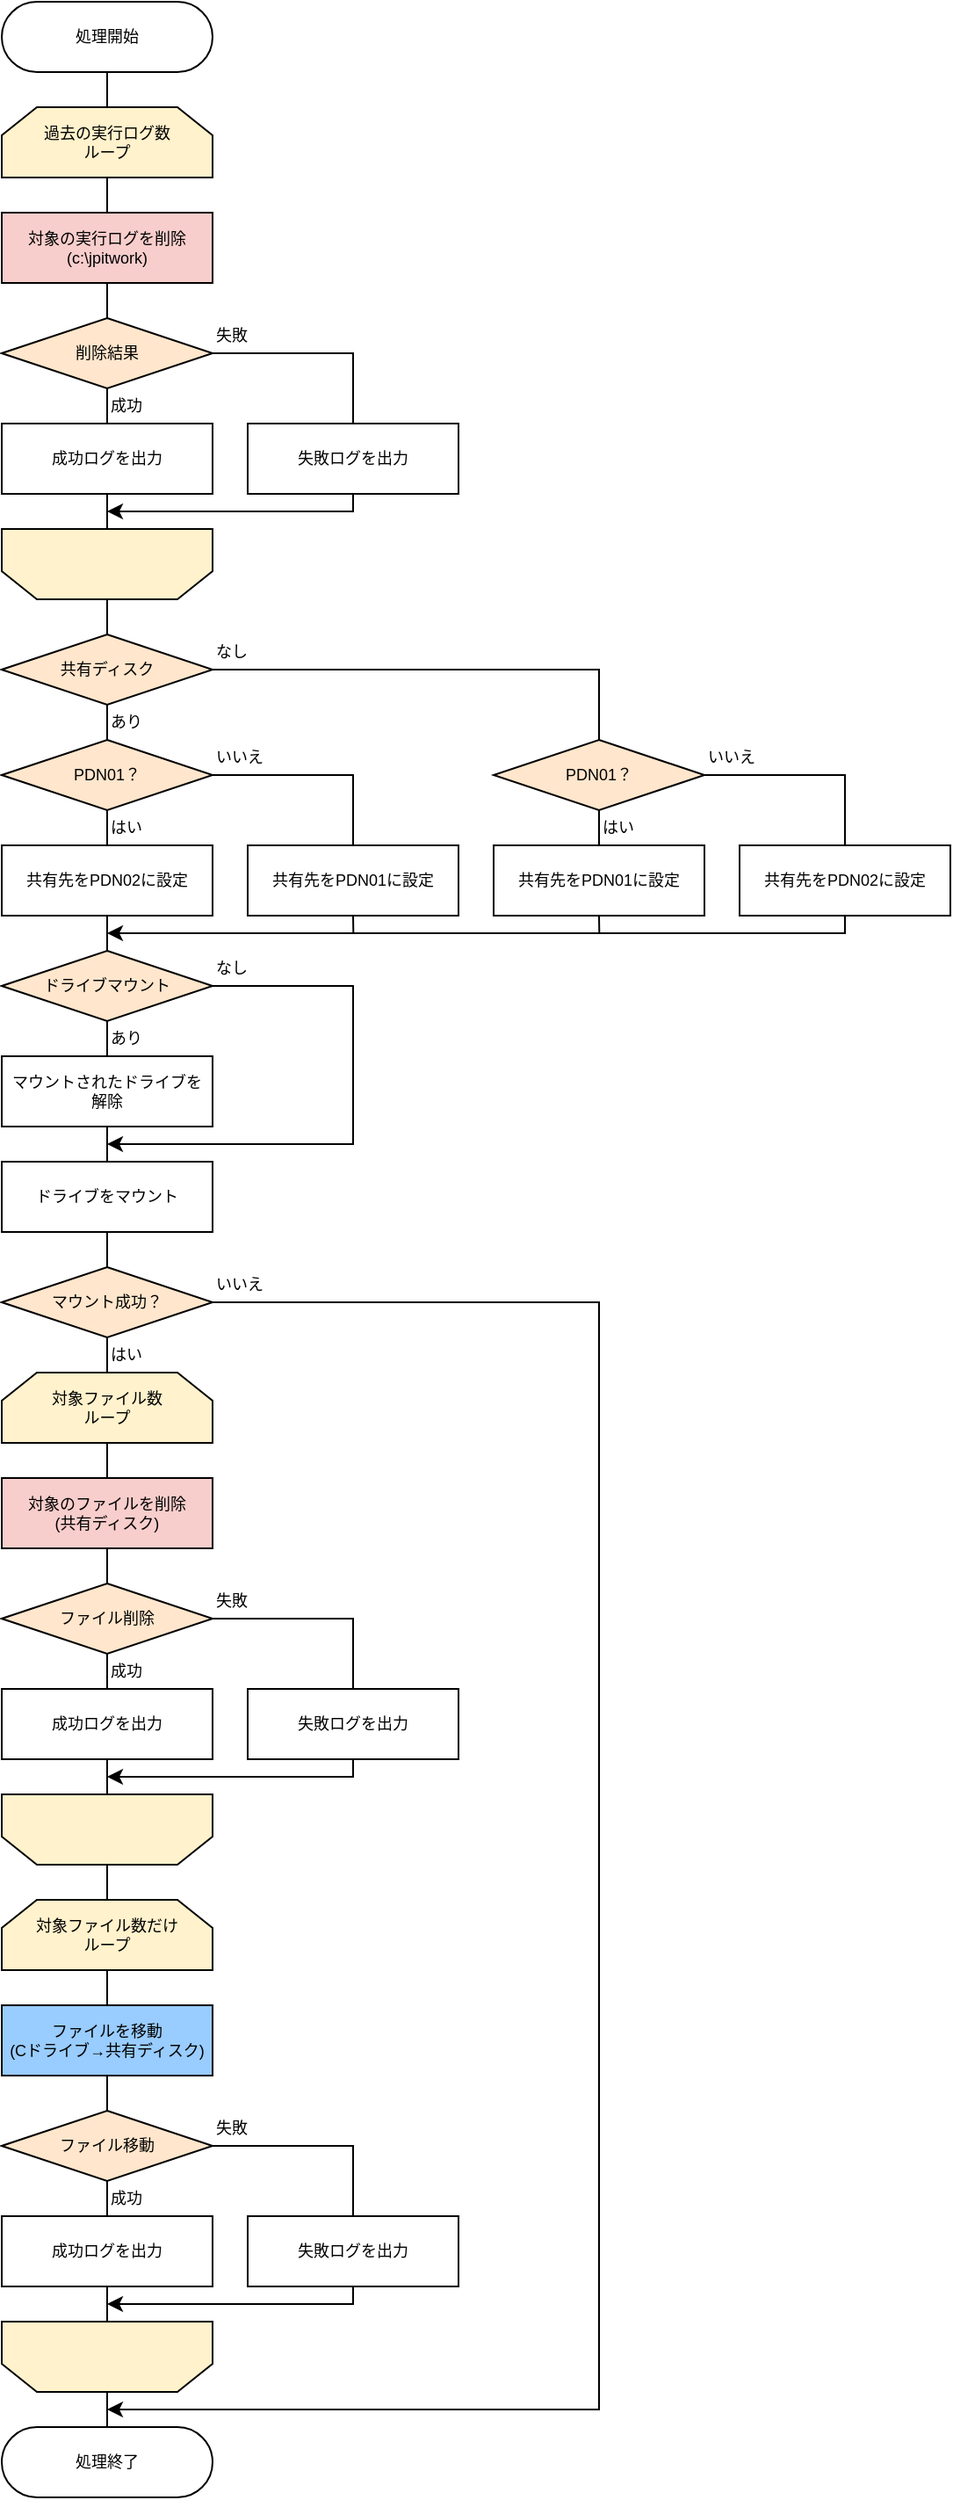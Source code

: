 <mxfile version="23.1.3" type="github">
  <diagram name="ページ1" id="Sno0RHyQ97pvPIhAmtWO">
    <mxGraphModel dx="562" dy="1483" grid="1" gridSize="10" guides="1" tooltips="1" connect="1" arrows="1" fold="1" page="1" pageScale="1" pageWidth="827" pageHeight="1169" background="#ffffff" math="0" shadow="0">
      <root>
        <mxCell id="0" />
        <mxCell id="1" parent="0" />
        <mxCell id="P1kFlnm7NQrcfKAeQpRK-1" value="処理開始" style="rounded=1;whiteSpace=wrap;html=1;arcSize=50;fontSize=9;" parent="1" vertex="1">
          <mxGeometry x="40" y="-260" width="120" height="40" as="geometry" />
        </mxCell>
        <mxCell id="P1kFlnm7NQrcfKAeQpRK-6" style="edgeStyle=orthogonalEdgeStyle;rounded=0;orthogonalLoop=1;jettySize=auto;html=1;exitX=0.5;exitY=1;exitDx=0;exitDy=0;entryX=0.5;entryY=0;entryDx=0;entryDy=0;endArrow=none;endFill=0;" parent="1" source="P1kFlnm7NQrcfKAeQpRK-4" target="P1kFlnm7NQrcfKAeQpRK-5" edge="1">
          <mxGeometry relative="1" as="geometry" />
        </mxCell>
        <mxCell id="P1kFlnm7NQrcfKAeQpRK-4" value="ファイルを移動&lt;br&gt;(Cドライブ→共有ディスク)" style="rounded=0;whiteSpace=wrap;html=1;fontSize=9;fillColor=#99CCFF;" parent="1" vertex="1">
          <mxGeometry x="40" y="880" width="120" height="40" as="geometry" />
        </mxCell>
        <mxCell id="P1kFlnm7NQrcfKAeQpRK-11" style="edgeStyle=orthogonalEdgeStyle;rounded=0;orthogonalLoop=1;jettySize=auto;html=1;exitX=0.5;exitY=1;exitDx=0;exitDy=0;entryX=0.5;entryY=0;entryDx=0;entryDy=0;endArrow=none;endFill=0;" parent="1" source="P1kFlnm7NQrcfKAeQpRK-5" target="P1kFlnm7NQrcfKAeQpRK-9" edge="1">
          <mxGeometry relative="1" as="geometry" />
        </mxCell>
        <mxCell id="P1kFlnm7NQrcfKAeQpRK-12" style="edgeStyle=orthogonalEdgeStyle;rounded=0;orthogonalLoop=1;jettySize=auto;html=1;exitX=1;exitY=0.5;exitDx=0;exitDy=0;entryX=0.5;entryY=0;entryDx=0;entryDy=0;endArrow=none;endFill=0;" parent="1" source="P1kFlnm7NQrcfKAeQpRK-5" target="P1kFlnm7NQrcfKAeQpRK-10" edge="1">
          <mxGeometry relative="1" as="geometry" />
        </mxCell>
        <mxCell id="P1kFlnm7NQrcfKAeQpRK-5" value="ファイル移動" style="rhombus;whiteSpace=wrap;html=1;fontSize=9;fillColor=#ffe6cc;strokeColor=#000000;" parent="1" vertex="1">
          <mxGeometry x="40" y="940" width="120" height="40" as="geometry" />
        </mxCell>
        <mxCell id="P1kFlnm7NQrcfKAeQpRK-17" style="edgeStyle=orthogonalEdgeStyle;rounded=0;orthogonalLoop=1;jettySize=auto;html=1;exitX=0.5;exitY=1;exitDx=0;exitDy=0;entryX=0.5;entryY=1;entryDx=0;entryDy=0;endArrow=none;endFill=0;" parent="1" source="P1kFlnm7NQrcfKAeQpRK-9" target="P1kFlnm7NQrcfKAeQpRK-23" edge="1">
          <mxGeometry relative="1" as="geometry">
            <mxPoint x="100" y="1080" as="targetPoint" />
          </mxGeometry>
        </mxCell>
        <mxCell id="P1kFlnm7NQrcfKAeQpRK-9" value="成功ログを出力" style="rounded=0;whiteSpace=wrap;html=1;fontSize=9;" parent="1" vertex="1">
          <mxGeometry x="40" y="1000" width="120" height="40" as="geometry" />
        </mxCell>
        <mxCell id="P1kFlnm7NQrcfKAeQpRK-20" style="edgeStyle=orthogonalEdgeStyle;rounded=0;orthogonalLoop=1;jettySize=auto;html=1;exitX=0.5;exitY=1;exitDx=0;exitDy=0;endArrow=classic;endFill=1;" parent="1" source="P1kFlnm7NQrcfKAeQpRK-10" edge="1">
          <mxGeometry relative="1" as="geometry">
            <mxPoint x="100" y="1050" as="targetPoint" />
            <Array as="points">
              <mxPoint x="240" y="1050" />
              <mxPoint x="100" y="1050" />
            </Array>
          </mxGeometry>
        </mxCell>
        <mxCell id="P1kFlnm7NQrcfKAeQpRK-10" value="失敗ログを出力" style="rounded=0;whiteSpace=wrap;html=1;fontSize=9;" parent="1" vertex="1">
          <mxGeometry x="180" y="1000" width="120" height="40" as="geometry" />
        </mxCell>
        <mxCell id="P1kFlnm7NQrcfKAeQpRK-14" value="成功" style="text;html=1;strokeColor=none;fillColor=none;align=left;verticalAlign=middle;whiteSpace=wrap;rounded=0;fontSize=9;" parent="1" vertex="1">
          <mxGeometry x="100" y="980" width="50" height="20" as="geometry" />
        </mxCell>
        <mxCell id="P1kFlnm7NQrcfKAeQpRK-15" value="失敗" style="text;html=1;strokeColor=none;fillColor=none;align=left;verticalAlign=middle;whiteSpace=wrap;rounded=0;fontSize=9;" parent="1" vertex="1">
          <mxGeometry x="160" y="940" width="50" height="20" as="geometry" />
        </mxCell>
        <mxCell id="P1kFlnm7NQrcfKAeQpRK-25" style="edgeStyle=orthogonalEdgeStyle;shape=connector;rounded=0;orthogonalLoop=1;jettySize=auto;html=1;exitX=0.5;exitY=1;exitDx=0;exitDy=0;entryX=0.5;entryY=0;entryDx=0;entryDy=0;labelBackgroundColor=default;strokeColor=default;align=center;verticalAlign=middle;fontFamily=Helvetica;fontSize=11;fontColor=default;endArrow=none;endFill=0;" parent="1" source="P1kFlnm7NQrcfKAeQpRK-22" target="P1kFlnm7NQrcfKAeQpRK-4" edge="1">
          <mxGeometry relative="1" as="geometry" />
        </mxCell>
        <mxCell id="P1kFlnm7NQrcfKAeQpRK-22" value="対象ファイル数だけ&lt;br style=&quot;font-size: 9px;&quot;&gt;ループ" style="shape=loopLimit;whiteSpace=wrap;html=1;fontFamily=Helvetica;fontSize=9;fillColor=#fff2cc;strokeColor=#000000;" parent="1" vertex="1">
          <mxGeometry x="40" y="820" width="120" height="40" as="geometry" />
        </mxCell>
        <mxCell id="b4JHVFvh4AoB1611Vh3n-45" style="edgeStyle=orthogonalEdgeStyle;rounded=0;orthogonalLoop=1;jettySize=auto;html=1;exitX=0.5;exitY=0;exitDx=0;exitDy=0;entryX=0.5;entryY=0;entryDx=0;entryDy=0;strokeColor=default;align=center;verticalAlign=middle;fontFamily=Helvetica;fontSize=11;fontColor=default;labelBackgroundColor=default;endArrow=none;endFill=0;" edge="1" parent="1" source="P1kFlnm7NQrcfKAeQpRK-23" target="P1kFlnm7NQrcfKAeQpRK-36">
          <mxGeometry relative="1" as="geometry" />
        </mxCell>
        <mxCell id="P1kFlnm7NQrcfKAeQpRK-23" value="" style="shape=loopLimit;whiteSpace=wrap;html=1;fontFamily=Helvetica;fontSize=9;rotation=-180;fillColor=#fff2cc;strokeColor=#000000;" parent="1" vertex="1">
          <mxGeometry x="40" y="1060" width="120" height="40" as="geometry" />
        </mxCell>
        <mxCell id="P1kFlnm7NQrcfKAeQpRK-34" style="edgeStyle=orthogonalEdgeStyle;shape=connector;rounded=0;orthogonalLoop=1;jettySize=auto;html=1;exitX=0.5;exitY=1;exitDx=0;exitDy=0;entryX=0.5;entryY=0;entryDx=0;entryDy=0;labelBackgroundColor=default;strokeColor=default;align=center;verticalAlign=middle;fontFamily=Helvetica;fontSize=11;fontColor=default;endArrow=none;endFill=0;" parent="1" source="P1kFlnm7NQrcfKAeQpRK-28" target="P1kFlnm7NQrcfKAeQpRK-33" edge="1">
          <mxGeometry relative="1" as="geometry" />
        </mxCell>
        <mxCell id="P1kFlnm7NQrcfKAeQpRK-28" value="対象ファイル数&lt;br style=&quot;font-size: 9px;&quot;&gt;ループ" style="shape=loopLimit;whiteSpace=wrap;html=1;fontFamily=Helvetica;fontSize=9;fillColor=#fff2cc;strokeColor=#000000;" parent="1" vertex="1">
          <mxGeometry x="40" y="520" width="120" height="40" as="geometry" />
        </mxCell>
        <mxCell id="b4JHVFvh4AoB1611Vh3n-44" style="edgeStyle=orthogonalEdgeStyle;rounded=0;orthogonalLoop=1;jettySize=auto;html=1;exitX=0.5;exitY=0;exitDx=0;exitDy=0;entryX=0.5;entryY=0;entryDx=0;entryDy=0;strokeColor=default;align=center;verticalAlign=middle;fontFamily=Helvetica;fontSize=11;fontColor=default;labelBackgroundColor=default;endArrow=none;endFill=0;" edge="1" parent="1" source="P1kFlnm7NQrcfKAeQpRK-30" target="P1kFlnm7NQrcfKAeQpRK-22">
          <mxGeometry relative="1" as="geometry" />
        </mxCell>
        <mxCell id="P1kFlnm7NQrcfKAeQpRK-30" value="" style="shape=loopLimit;whiteSpace=wrap;html=1;fontFamily=Helvetica;fontSize=9;rotation=-180;fillColor=#fff2cc;strokeColor=#000000;" parent="1" vertex="1">
          <mxGeometry x="40" y="760" width="120" height="40" as="geometry" />
        </mxCell>
        <mxCell id="P1kFlnm7NQrcfKAeQpRK-41" style="edgeStyle=orthogonalEdgeStyle;shape=connector;rounded=0;orthogonalLoop=1;jettySize=auto;html=1;exitX=0.5;exitY=1;exitDx=0;exitDy=0;labelBackgroundColor=default;strokeColor=default;align=center;verticalAlign=middle;fontFamily=Helvetica;fontSize=11;fontColor=default;endArrow=none;endFill=0;entryX=0.5;entryY=0;entryDx=0;entryDy=0;" parent="1" source="P1kFlnm7NQrcfKAeQpRK-33" target="b4JHVFvh4AoB1611Vh3n-48" edge="1">
          <mxGeometry relative="1" as="geometry">
            <mxPoint x="100" y="690" as="targetPoint" />
          </mxGeometry>
        </mxCell>
        <mxCell id="P1kFlnm7NQrcfKAeQpRK-33" value="対象のファイルを削除&lt;br&gt;(共有ディスク)" style="rounded=0;whiteSpace=wrap;html=1;fontSize=9;fillColor=#f8cecc;strokeColor=#000000;" parent="1" vertex="1">
          <mxGeometry x="40" y="580" width="120" height="40" as="geometry" />
        </mxCell>
        <mxCell id="P1kFlnm7NQrcfKAeQpRK-36" value="処理終了" style="rounded=1;whiteSpace=wrap;html=1;arcSize=50;fontSize=9;" parent="1" vertex="1">
          <mxGeometry x="40" y="1120" width="120" height="40" as="geometry" />
        </mxCell>
        <mxCell id="P1kFlnm7NQrcfKAeQpRK-47" style="edgeStyle=orthogonalEdgeStyle;shape=connector;rounded=0;orthogonalLoop=1;jettySize=auto;html=1;exitX=0.5;exitY=1;exitDx=0;exitDy=0;labelBackgroundColor=default;strokeColor=default;align=center;verticalAlign=middle;fontFamily=Helvetica;fontSize=11;fontColor=default;endArrow=none;endFill=0;" parent="1" source="Qkshi-I4SKc8RLtoQYyM-2" edge="1">
          <mxGeometry relative="1" as="geometry">
            <mxPoint x="100" y="140" as="sourcePoint" />
            <mxPoint x="100" y="280" as="targetPoint" />
          </mxGeometry>
        </mxCell>
        <mxCell id="Qkshi-I4SKc8RLtoQYyM-2" value="共有先をPDN02に設定" style="rounded=0;whiteSpace=wrap;html=1;fontSize=9;" parent="1" vertex="1">
          <mxGeometry x="40" y="220" width="120" height="40" as="geometry" />
        </mxCell>
        <mxCell id="b4JHVFvh4AoB1611Vh3n-8" style="edgeStyle=orthogonalEdgeStyle;rounded=0;orthogonalLoop=1;jettySize=auto;html=1;exitX=0.5;exitY=1;exitDx=0;exitDy=0;entryX=0.5;entryY=0;entryDx=0;entryDy=0;endArrow=none;endFill=0;" edge="1" parent="1" source="Qkshi-I4SKc8RLtoQYyM-8" target="Qkshi-I4SKc8RLtoQYyM-13">
          <mxGeometry relative="1" as="geometry" />
        </mxCell>
        <mxCell id="b4JHVFvh4AoB1611Vh3n-12" style="edgeStyle=orthogonalEdgeStyle;rounded=0;orthogonalLoop=1;jettySize=auto;html=1;exitX=1;exitY=0.5;exitDx=0;exitDy=0;entryX=0.5;entryY=0;entryDx=0;entryDy=0;strokeColor=default;align=center;verticalAlign=middle;fontFamily=Helvetica;fontSize=11;fontColor=default;labelBackgroundColor=default;endArrow=none;endFill=0;" edge="1" parent="1" source="Qkshi-I4SKc8RLtoQYyM-8" target="b4JHVFvh4AoB1611Vh3n-1">
          <mxGeometry relative="1" as="geometry" />
        </mxCell>
        <mxCell id="Qkshi-I4SKc8RLtoQYyM-8" value="共有ディスク" style="rhombus;whiteSpace=wrap;html=1;fontSize=9;fillColor=#ffe6cc;strokeColor=#000000;" parent="1" vertex="1">
          <mxGeometry x="40" y="100" width="120" height="40" as="geometry" />
        </mxCell>
        <mxCell id="Qkshi-I4SKc8RLtoQYyM-9" value="あり" style="text;html=1;strokeColor=none;fillColor=none;align=left;verticalAlign=middle;whiteSpace=wrap;rounded=0;fontSize=9;" parent="1" vertex="1">
          <mxGeometry x="100" y="140" width="50" height="20" as="geometry" />
        </mxCell>
        <mxCell id="Qkshi-I4SKc8RLtoQYyM-10" value="なし" style="text;html=1;strokeColor=none;fillColor=none;align=left;verticalAlign=middle;whiteSpace=wrap;rounded=0;fontSize=9;" parent="1" vertex="1">
          <mxGeometry x="160" y="100" width="50" height="20" as="geometry" />
        </mxCell>
        <mxCell id="b4JHVFvh4AoB1611Vh3n-10" style="edgeStyle=orthogonalEdgeStyle;rounded=0;orthogonalLoop=1;jettySize=auto;html=1;exitX=0.5;exitY=1;exitDx=0;exitDy=0;entryX=0.5;entryY=0;entryDx=0;entryDy=0;strokeColor=default;align=center;verticalAlign=middle;fontFamily=Helvetica;fontSize=11;fontColor=default;labelBackgroundColor=default;endArrow=none;endFill=0;" edge="1" parent="1" source="Qkshi-I4SKc8RLtoQYyM-13" target="Qkshi-I4SKc8RLtoQYyM-2">
          <mxGeometry relative="1" as="geometry" />
        </mxCell>
        <mxCell id="b4JHVFvh4AoB1611Vh3n-11" style="edgeStyle=orthogonalEdgeStyle;rounded=0;orthogonalLoop=1;jettySize=auto;html=1;exitX=1;exitY=0.5;exitDx=0;exitDy=0;entryX=0.5;entryY=0;entryDx=0;entryDy=0;strokeColor=default;align=center;verticalAlign=middle;fontFamily=Helvetica;fontSize=11;fontColor=default;labelBackgroundColor=default;endArrow=none;endFill=0;" edge="1" parent="1" source="Qkshi-I4SKc8RLtoQYyM-13" target="b4JHVFvh4AoB1611Vh3n-4">
          <mxGeometry relative="1" as="geometry" />
        </mxCell>
        <mxCell id="Qkshi-I4SKc8RLtoQYyM-13" value="PDN01？" style="rhombus;whiteSpace=wrap;html=1;fontSize=9;fillColor=#ffe6cc;strokeColor=#000000;" parent="1" vertex="1">
          <mxGeometry x="40" y="160" width="120" height="40" as="geometry" />
        </mxCell>
        <mxCell id="Qkshi-I4SKc8RLtoQYyM-14" value="いいえ" style="text;html=1;strokeColor=none;fillColor=none;align=left;verticalAlign=middle;whiteSpace=wrap;rounded=0;fontSize=9;" parent="1" vertex="1">
          <mxGeometry x="160" y="160" width="50" height="20" as="geometry" />
        </mxCell>
        <mxCell id="Qkshi-I4SKc8RLtoQYyM-15" value="はい" style="text;html=1;strokeColor=none;fillColor=none;align=left;verticalAlign=middle;whiteSpace=wrap;rounded=0;fontSize=9;" parent="1" vertex="1">
          <mxGeometry x="100" y="200" width="50" height="20" as="geometry" />
        </mxCell>
        <mxCell id="b4JHVFvh4AoB1611Vh3n-13" style="edgeStyle=orthogonalEdgeStyle;rounded=0;orthogonalLoop=1;jettySize=auto;html=1;exitX=0.5;exitY=1;exitDx=0;exitDy=0;entryX=0.5;entryY=0;entryDx=0;entryDy=0;strokeColor=default;align=center;verticalAlign=middle;fontFamily=Helvetica;fontSize=11;fontColor=default;labelBackgroundColor=default;endArrow=none;endFill=0;" edge="1" parent="1" source="b4JHVFvh4AoB1611Vh3n-1" target="b4JHVFvh4AoB1611Vh3n-5">
          <mxGeometry relative="1" as="geometry" />
        </mxCell>
        <mxCell id="b4JHVFvh4AoB1611Vh3n-14" style="edgeStyle=orthogonalEdgeStyle;rounded=0;orthogonalLoop=1;jettySize=auto;html=1;exitX=1;exitY=0.5;exitDx=0;exitDy=0;entryX=0.5;entryY=0;entryDx=0;entryDy=0;strokeColor=default;align=center;verticalAlign=middle;fontFamily=Helvetica;fontSize=11;fontColor=default;labelBackgroundColor=default;endArrow=none;endFill=0;" edge="1" parent="1" source="b4JHVFvh4AoB1611Vh3n-1" target="b4JHVFvh4AoB1611Vh3n-6">
          <mxGeometry relative="1" as="geometry" />
        </mxCell>
        <mxCell id="b4JHVFvh4AoB1611Vh3n-1" value="PDN01？" style="rhombus;whiteSpace=wrap;html=1;fontSize=9;fillColor=#ffe6cc;strokeColor=#000000;" vertex="1" parent="1">
          <mxGeometry x="320" y="160" width="120" height="40" as="geometry" />
        </mxCell>
        <mxCell id="b4JHVFvh4AoB1611Vh3n-2" value="いいえ" style="text;html=1;strokeColor=none;fillColor=none;align=left;verticalAlign=middle;whiteSpace=wrap;rounded=0;fontSize=9;" vertex="1" parent="1">
          <mxGeometry x="440" y="160" width="50" height="20" as="geometry" />
        </mxCell>
        <mxCell id="b4JHVFvh4AoB1611Vh3n-3" value="はい" style="text;html=1;strokeColor=none;fillColor=none;align=left;verticalAlign=middle;whiteSpace=wrap;rounded=0;fontSize=9;" vertex="1" parent="1">
          <mxGeometry x="380" y="200" width="50" height="20" as="geometry" />
        </mxCell>
        <mxCell id="b4JHVFvh4AoB1611Vh3n-17" style="edgeStyle=orthogonalEdgeStyle;rounded=0;orthogonalLoop=1;jettySize=auto;html=1;exitX=0.5;exitY=1;exitDx=0;exitDy=0;strokeColor=default;align=center;verticalAlign=middle;fontFamily=Helvetica;fontSize=11;fontColor=default;labelBackgroundColor=default;endArrow=none;endFill=0;" edge="1" parent="1" source="b4JHVFvh4AoB1611Vh3n-4">
          <mxGeometry relative="1" as="geometry">
            <mxPoint x="240.167" y="270" as="targetPoint" />
          </mxGeometry>
        </mxCell>
        <mxCell id="b4JHVFvh4AoB1611Vh3n-4" value="共有先をPDN01に設定" style="rounded=0;whiteSpace=wrap;html=1;fontSize=9;" vertex="1" parent="1">
          <mxGeometry x="180" y="220" width="120" height="40" as="geometry" />
        </mxCell>
        <mxCell id="b4JHVFvh4AoB1611Vh3n-18" style="edgeStyle=orthogonalEdgeStyle;rounded=0;orthogonalLoop=1;jettySize=auto;html=1;exitX=0.5;exitY=1;exitDx=0;exitDy=0;strokeColor=default;align=center;verticalAlign=middle;fontFamily=Helvetica;fontSize=11;fontColor=default;labelBackgroundColor=default;endArrow=none;endFill=0;" edge="1" parent="1" source="b4JHVFvh4AoB1611Vh3n-5">
          <mxGeometry relative="1" as="geometry">
            <mxPoint x="380.167" y="270" as="targetPoint" />
          </mxGeometry>
        </mxCell>
        <mxCell id="b4JHVFvh4AoB1611Vh3n-5" value="共有先をPDN01に設定" style="rounded=0;whiteSpace=wrap;html=1;fontSize=9;" vertex="1" parent="1">
          <mxGeometry x="320" y="220" width="120" height="40" as="geometry" />
        </mxCell>
        <mxCell id="b4JHVFvh4AoB1611Vh3n-16" style="edgeStyle=orthogonalEdgeStyle;rounded=0;orthogonalLoop=1;jettySize=auto;html=1;exitX=0.5;exitY=1;exitDx=0;exitDy=0;strokeColor=default;align=center;verticalAlign=middle;fontFamily=Helvetica;fontSize=11;fontColor=default;labelBackgroundColor=default;endArrow=classic;endFill=1;" edge="1" parent="1" source="b4JHVFvh4AoB1611Vh3n-6">
          <mxGeometry relative="1" as="geometry">
            <mxPoint x="100" y="270" as="targetPoint" />
            <Array as="points">
              <mxPoint x="520" y="270" />
            </Array>
          </mxGeometry>
        </mxCell>
        <mxCell id="b4JHVFvh4AoB1611Vh3n-6" value="共有先をPDN02に設定" style="rounded=0;whiteSpace=wrap;html=1;fontSize=9;" vertex="1" parent="1">
          <mxGeometry x="460" y="220" width="120" height="40" as="geometry" />
        </mxCell>
        <mxCell id="b4JHVFvh4AoB1611Vh3n-20" style="edgeStyle=orthogonalEdgeStyle;rounded=0;orthogonalLoop=1;jettySize=auto;html=1;exitX=0.5;exitY=1;exitDx=0;exitDy=0;entryX=0.5;entryY=0;entryDx=0;entryDy=0;endArrow=none;endFill=0;" edge="1" source="b4JHVFvh4AoB1611Vh3n-21" parent="1">
          <mxGeometry relative="1" as="geometry">
            <mxPoint x="100" y="340" as="targetPoint" />
          </mxGeometry>
        </mxCell>
        <mxCell id="b4JHVFvh4AoB1611Vh3n-27" style="edgeStyle=orthogonalEdgeStyle;rounded=0;orthogonalLoop=1;jettySize=auto;html=1;exitX=1;exitY=0.5;exitDx=0;exitDy=0;strokeColor=default;align=center;verticalAlign=middle;fontFamily=Helvetica;fontSize=11;fontColor=default;labelBackgroundColor=default;endArrow=classic;endFill=1;" edge="1" parent="1" source="b4JHVFvh4AoB1611Vh3n-21">
          <mxGeometry relative="1" as="geometry">
            <mxPoint x="100" y="390" as="targetPoint" />
            <Array as="points">
              <mxPoint x="240" y="300" />
              <mxPoint x="240" y="390" />
            </Array>
          </mxGeometry>
        </mxCell>
        <mxCell id="b4JHVFvh4AoB1611Vh3n-21" value="ドライブマウント" style="rhombus;whiteSpace=wrap;html=1;fontSize=9;fillColor=#ffe6cc;strokeColor=#000000;" vertex="1" parent="1">
          <mxGeometry x="40" y="280" width="120" height="40" as="geometry" />
        </mxCell>
        <mxCell id="b4JHVFvh4AoB1611Vh3n-22" value="あり" style="text;html=1;strokeColor=none;fillColor=none;align=left;verticalAlign=middle;whiteSpace=wrap;rounded=0;fontSize=9;" vertex="1" parent="1">
          <mxGeometry x="100" y="320" width="50" height="20" as="geometry" />
        </mxCell>
        <mxCell id="b4JHVFvh4AoB1611Vh3n-23" value="なし" style="text;html=1;strokeColor=none;fillColor=none;align=left;verticalAlign=middle;whiteSpace=wrap;rounded=0;fontSize=9;" vertex="1" parent="1">
          <mxGeometry x="160" y="280" width="50" height="20" as="geometry" />
        </mxCell>
        <mxCell id="b4JHVFvh4AoB1611Vh3n-26" style="edgeStyle=orthogonalEdgeStyle;rounded=0;orthogonalLoop=1;jettySize=auto;html=1;exitX=0.5;exitY=1;exitDx=0;exitDy=0;entryX=0.5;entryY=0;entryDx=0;entryDy=0;strokeColor=default;align=center;verticalAlign=middle;fontFamily=Helvetica;fontSize=11;fontColor=default;labelBackgroundColor=default;endArrow=none;endFill=0;" edge="1" parent="1" source="b4JHVFvh4AoB1611Vh3n-24" target="b4JHVFvh4AoB1611Vh3n-25">
          <mxGeometry relative="1" as="geometry" />
        </mxCell>
        <mxCell id="b4JHVFvh4AoB1611Vh3n-24" value="マウントされたドライブを&lt;br&gt;解除" style="rounded=0;whiteSpace=wrap;html=1;fontSize=9;" vertex="1" parent="1">
          <mxGeometry x="40" y="340" width="120" height="40" as="geometry" />
        </mxCell>
        <mxCell id="b4JHVFvh4AoB1611Vh3n-32" style="edgeStyle=orthogonalEdgeStyle;rounded=0;orthogonalLoop=1;jettySize=auto;html=1;exitX=0.5;exitY=1;exitDx=0;exitDy=0;entryX=0.5;entryY=0;entryDx=0;entryDy=0;strokeColor=default;align=center;verticalAlign=middle;fontFamily=Helvetica;fontSize=11;fontColor=default;labelBackgroundColor=default;endArrow=none;endFill=0;" edge="1" parent="1" source="b4JHVFvh4AoB1611Vh3n-25" target="b4JHVFvh4AoB1611Vh3n-29">
          <mxGeometry relative="1" as="geometry" />
        </mxCell>
        <mxCell id="b4JHVFvh4AoB1611Vh3n-25" value="ドライブをマウント" style="rounded=0;whiteSpace=wrap;html=1;fontSize=9;" vertex="1" parent="1">
          <mxGeometry x="40" y="400" width="120" height="40" as="geometry" />
        </mxCell>
        <mxCell id="b4JHVFvh4AoB1611Vh3n-43" style="edgeStyle=orthogonalEdgeStyle;rounded=0;orthogonalLoop=1;jettySize=auto;html=1;exitX=0.5;exitY=1;exitDx=0;exitDy=0;entryX=0.5;entryY=0;entryDx=0;entryDy=0;strokeColor=default;align=center;verticalAlign=middle;fontFamily=Helvetica;fontSize=11;fontColor=default;labelBackgroundColor=default;endArrow=none;endFill=0;" edge="1" parent="1" source="b4JHVFvh4AoB1611Vh3n-29" target="P1kFlnm7NQrcfKAeQpRK-28">
          <mxGeometry relative="1" as="geometry" />
        </mxCell>
        <mxCell id="b4JHVFvh4AoB1611Vh3n-67" style="edgeStyle=orthogonalEdgeStyle;rounded=0;orthogonalLoop=1;jettySize=auto;html=1;exitX=1;exitY=0.5;exitDx=0;exitDy=0;strokeColor=default;align=center;verticalAlign=middle;fontFamily=Helvetica;fontSize=11;fontColor=default;labelBackgroundColor=default;endArrow=classic;endFill=1;" edge="1" parent="1" source="b4JHVFvh4AoB1611Vh3n-29">
          <mxGeometry relative="1" as="geometry">
            <mxPoint x="100" y="1110" as="targetPoint" />
            <Array as="points">
              <mxPoint x="380" y="480" />
              <mxPoint x="380" y="1110" />
              <mxPoint x="100" y="1110" />
            </Array>
          </mxGeometry>
        </mxCell>
        <mxCell id="b4JHVFvh4AoB1611Vh3n-29" value="マウント成功？" style="rhombus;whiteSpace=wrap;html=1;fontSize=9;fillColor=#ffe6cc;strokeColor=#000000;" vertex="1" parent="1">
          <mxGeometry x="40" y="460" width="120" height="40" as="geometry" />
        </mxCell>
        <mxCell id="b4JHVFvh4AoB1611Vh3n-30" value="はい" style="text;html=1;strokeColor=none;fillColor=none;align=left;verticalAlign=middle;whiteSpace=wrap;rounded=0;fontSize=9;" vertex="1" parent="1">
          <mxGeometry x="100" y="500" width="50" height="20" as="geometry" />
        </mxCell>
        <mxCell id="b4JHVFvh4AoB1611Vh3n-31" value="いいえ" style="text;html=1;strokeColor=none;fillColor=none;align=left;verticalAlign=middle;whiteSpace=wrap;rounded=0;fontSize=9;" vertex="1" parent="1">
          <mxGeometry x="160" y="460" width="50" height="20" as="geometry" />
        </mxCell>
        <mxCell id="b4JHVFvh4AoB1611Vh3n-34" style="edgeStyle=orthogonalEdgeStyle;shape=connector;rounded=0;orthogonalLoop=1;jettySize=auto;html=1;exitX=0.5;exitY=1;exitDx=0;exitDy=0;entryX=0.5;entryY=0;entryDx=0;entryDy=0;labelBackgroundColor=default;strokeColor=default;align=center;verticalAlign=middle;fontFamily=Helvetica;fontSize=11;fontColor=default;endArrow=none;endFill=0;" edge="1" target="b4JHVFvh4AoB1611Vh3n-36" parent="1" source="P1kFlnm7NQrcfKAeQpRK-1">
          <mxGeometry relative="1" as="geometry">
            <mxPoint x="100" y="-220" as="sourcePoint" />
            <mxPoint x="100" y="-200" as="targetPoint" />
          </mxGeometry>
        </mxCell>
        <mxCell id="b4JHVFvh4AoB1611Vh3n-35" style="edgeStyle=orthogonalEdgeStyle;shape=connector;rounded=0;orthogonalLoop=1;jettySize=auto;html=1;exitX=0.5;exitY=1;exitDx=0;exitDy=0;entryX=0.5;entryY=0;entryDx=0;entryDy=0;labelBackgroundColor=default;strokeColor=default;align=center;verticalAlign=middle;fontFamily=Helvetica;fontSize=11;fontColor=default;endArrow=none;endFill=0;" edge="1" source="b4JHVFvh4AoB1611Vh3n-36" target="b4JHVFvh4AoB1611Vh3n-40" parent="1">
          <mxGeometry relative="1" as="geometry" />
        </mxCell>
        <mxCell id="b4JHVFvh4AoB1611Vh3n-36" value="過去の実行ログ数&lt;br style=&quot;font-size: 9px;&quot;&gt;ループ" style="shape=loopLimit;whiteSpace=wrap;html=1;fontFamily=Helvetica;fontSize=9;fillColor=#fff2cc;strokeColor=#000000;" vertex="1" parent="1">
          <mxGeometry x="40" y="-200" width="120" height="40" as="geometry" />
        </mxCell>
        <mxCell id="b4JHVFvh4AoB1611Vh3n-37" style="edgeStyle=orthogonalEdgeStyle;shape=connector;rounded=0;orthogonalLoop=1;jettySize=auto;html=1;exitX=0.5;exitY=0;exitDx=0;exitDy=0;entryX=0.5;entryY=0;entryDx=0;entryDy=0;labelBackgroundColor=default;strokeColor=default;align=center;verticalAlign=middle;fontFamily=Helvetica;fontSize=11;fontColor=default;endArrow=none;endFill=0;" edge="1" source="b4JHVFvh4AoB1611Vh3n-38" parent="1" target="Qkshi-I4SKc8RLtoQYyM-8">
          <mxGeometry relative="1" as="geometry">
            <mxPoint x="100" y="80" as="targetPoint" />
          </mxGeometry>
        </mxCell>
        <mxCell id="b4JHVFvh4AoB1611Vh3n-38" value="" style="shape=loopLimit;whiteSpace=wrap;html=1;fontFamily=Helvetica;fontSize=9;rotation=-180;fillColor=#fff2cc;strokeColor=#000000;" vertex="1" parent="1">
          <mxGeometry x="40" y="40" width="120" height="40" as="geometry" />
        </mxCell>
        <mxCell id="b4JHVFvh4AoB1611Vh3n-66" style="edgeStyle=orthogonalEdgeStyle;rounded=0;orthogonalLoop=1;jettySize=auto;html=1;exitX=0.5;exitY=1;exitDx=0;exitDy=0;entryX=0.5;entryY=0;entryDx=0;entryDy=0;strokeColor=default;align=center;verticalAlign=middle;fontFamily=Helvetica;fontSize=11;fontColor=default;labelBackgroundColor=default;endArrow=none;endFill=0;" edge="1" parent="1" source="b4JHVFvh4AoB1611Vh3n-40" target="b4JHVFvh4AoB1611Vh3n-59">
          <mxGeometry relative="1" as="geometry" />
        </mxCell>
        <mxCell id="b4JHVFvh4AoB1611Vh3n-40" value="対象の実行ログを削除&lt;br&gt;(c:\jpitwork)" style="rounded=0;whiteSpace=wrap;html=1;fontSize=9;fillColor=#f8cecc;strokeColor=#000000;" vertex="1" parent="1">
          <mxGeometry x="40" y="-140" width="120" height="40" as="geometry" />
        </mxCell>
        <mxCell id="b4JHVFvh4AoB1611Vh3n-46" style="edgeStyle=orthogonalEdgeStyle;rounded=0;orthogonalLoop=1;jettySize=auto;html=1;exitX=0.5;exitY=1;exitDx=0;exitDy=0;entryX=0.5;entryY=0;entryDx=0;entryDy=0;endArrow=none;endFill=0;" edge="1" source="b4JHVFvh4AoB1611Vh3n-48" target="b4JHVFvh4AoB1611Vh3n-50" parent="1">
          <mxGeometry relative="1" as="geometry" />
        </mxCell>
        <mxCell id="b4JHVFvh4AoB1611Vh3n-47" style="edgeStyle=orthogonalEdgeStyle;rounded=0;orthogonalLoop=1;jettySize=auto;html=1;exitX=1;exitY=0.5;exitDx=0;exitDy=0;entryX=0.5;entryY=0;entryDx=0;entryDy=0;endArrow=none;endFill=0;" edge="1" source="b4JHVFvh4AoB1611Vh3n-48" target="b4JHVFvh4AoB1611Vh3n-52" parent="1">
          <mxGeometry relative="1" as="geometry" />
        </mxCell>
        <mxCell id="b4JHVFvh4AoB1611Vh3n-48" value="ファイル削除" style="rhombus;whiteSpace=wrap;html=1;fontSize=9;fillColor=#ffe6cc;strokeColor=#000000;" vertex="1" parent="1">
          <mxGeometry x="40" y="640" width="120" height="40" as="geometry" />
        </mxCell>
        <mxCell id="b4JHVFvh4AoB1611Vh3n-49" style="edgeStyle=orthogonalEdgeStyle;rounded=0;orthogonalLoop=1;jettySize=auto;html=1;exitX=0.5;exitY=1;exitDx=0;exitDy=0;entryX=0.5;entryY=1;entryDx=0;entryDy=0;endArrow=none;endFill=0;" edge="1" source="b4JHVFvh4AoB1611Vh3n-50" parent="1" target="P1kFlnm7NQrcfKAeQpRK-30">
          <mxGeometry relative="1" as="geometry">
            <mxPoint x="100" y="760" as="targetPoint" />
          </mxGeometry>
        </mxCell>
        <mxCell id="b4JHVFvh4AoB1611Vh3n-50" value="成功ログを出力" style="rounded=0;whiteSpace=wrap;html=1;fontSize=9;" vertex="1" parent="1">
          <mxGeometry x="40" y="700" width="120" height="40" as="geometry" />
        </mxCell>
        <mxCell id="b4JHVFvh4AoB1611Vh3n-51" style="edgeStyle=orthogonalEdgeStyle;rounded=0;orthogonalLoop=1;jettySize=auto;html=1;exitX=0.5;exitY=1;exitDx=0;exitDy=0;endArrow=classic;endFill=1;" edge="1" source="b4JHVFvh4AoB1611Vh3n-52" parent="1">
          <mxGeometry relative="1" as="geometry">
            <mxPoint x="100" y="750" as="targetPoint" />
            <Array as="points">
              <mxPoint x="240" y="750" />
              <mxPoint x="100" y="750" />
            </Array>
          </mxGeometry>
        </mxCell>
        <mxCell id="b4JHVFvh4AoB1611Vh3n-52" value="失敗ログを出力" style="rounded=0;whiteSpace=wrap;html=1;fontSize=9;" vertex="1" parent="1">
          <mxGeometry x="180" y="700" width="120" height="40" as="geometry" />
        </mxCell>
        <mxCell id="b4JHVFvh4AoB1611Vh3n-53" value="成功" style="text;html=1;strokeColor=none;fillColor=none;align=left;verticalAlign=middle;whiteSpace=wrap;rounded=0;fontSize=9;" vertex="1" parent="1">
          <mxGeometry x="100" y="680" width="50" height="20" as="geometry" />
        </mxCell>
        <mxCell id="b4JHVFvh4AoB1611Vh3n-54" value="失敗" style="text;html=1;strokeColor=none;fillColor=none;align=left;verticalAlign=middle;whiteSpace=wrap;rounded=0;fontSize=9;" vertex="1" parent="1">
          <mxGeometry x="160" y="640" width="50" height="20" as="geometry" />
        </mxCell>
        <mxCell id="b4JHVFvh4AoB1611Vh3n-57" style="edgeStyle=orthogonalEdgeStyle;rounded=0;orthogonalLoop=1;jettySize=auto;html=1;exitX=0.5;exitY=1;exitDx=0;exitDy=0;entryX=0.5;entryY=0;entryDx=0;entryDy=0;endArrow=none;endFill=0;" edge="1" parent="1" source="b4JHVFvh4AoB1611Vh3n-59" target="b4JHVFvh4AoB1611Vh3n-61">
          <mxGeometry relative="1" as="geometry" />
        </mxCell>
        <mxCell id="b4JHVFvh4AoB1611Vh3n-58" style="edgeStyle=orthogonalEdgeStyle;rounded=0;orthogonalLoop=1;jettySize=auto;html=1;exitX=1;exitY=0.5;exitDx=0;exitDy=0;entryX=0.5;entryY=0;entryDx=0;entryDy=0;endArrow=none;endFill=0;" edge="1" parent="1" source="b4JHVFvh4AoB1611Vh3n-59" target="b4JHVFvh4AoB1611Vh3n-63">
          <mxGeometry relative="1" as="geometry" />
        </mxCell>
        <mxCell id="b4JHVFvh4AoB1611Vh3n-59" value="削除結果" style="rhombus;whiteSpace=wrap;html=1;fontSize=9;fillColor=#ffe6cc;strokeColor=#000000;" vertex="1" parent="1">
          <mxGeometry x="40" y="-80" width="120" height="40" as="geometry" />
        </mxCell>
        <mxCell id="b4JHVFvh4AoB1611Vh3n-60" style="edgeStyle=orthogonalEdgeStyle;rounded=0;orthogonalLoop=1;jettySize=auto;html=1;exitX=0.5;exitY=1;exitDx=0;exitDy=0;entryX=0.5;entryY=1;entryDx=0;entryDy=0;endArrow=none;endFill=0;" edge="1" parent="1" source="b4JHVFvh4AoB1611Vh3n-61">
          <mxGeometry relative="1" as="geometry">
            <mxPoint x="100" y="40" as="targetPoint" />
          </mxGeometry>
        </mxCell>
        <mxCell id="b4JHVFvh4AoB1611Vh3n-61" value="成功ログを出力" style="rounded=0;whiteSpace=wrap;html=1;fontSize=9;" vertex="1" parent="1">
          <mxGeometry x="40" y="-20" width="120" height="40" as="geometry" />
        </mxCell>
        <mxCell id="b4JHVFvh4AoB1611Vh3n-62" style="edgeStyle=orthogonalEdgeStyle;rounded=0;orthogonalLoop=1;jettySize=auto;html=1;exitX=0.5;exitY=1;exitDx=0;exitDy=0;endArrow=classic;endFill=1;" edge="1" parent="1" source="b4JHVFvh4AoB1611Vh3n-63">
          <mxGeometry relative="1" as="geometry">
            <mxPoint x="100" y="30" as="targetPoint" />
            <Array as="points">
              <mxPoint x="240" y="30" />
              <mxPoint x="100" y="30" />
            </Array>
          </mxGeometry>
        </mxCell>
        <mxCell id="b4JHVFvh4AoB1611Vh3n-63" value="失敗ログを出力" style="rounded=0;whiteSpace=wrap;html=1;fontSize=9;" vertex="1" parent="1">
          <mxGeometry x="180" y="-20" width="120" height="40" as="geometry" />
        </mxCell>
        <mxCell id="b4JHVFvh4AoB1611Vh3n-64" value="成功" style="text;html=1;strokeColor=none;fillColor=none;align=left;verticalAlign=middle;whiteSpace=wrap;rounded=0;fontSize=9;" vertex="1" parent="1">
          <mxGeometry x="100" y="-40" width="50" height="20" as="geometry" />
        </mxCell>
        <mxCell id="b4JHVFvh4AoB1611Vh3n-65" value="失敗" style="text;html=1;strokeColor=none;fillColor=none;align=left;verticalAlign=middle;whiteSpace=wrap;rounded=0;fontSize=9;" vertex="1" parent="1">
          <mxGeometry x="160" y="-80" width="50" height="20" as="geometry" />
        </mxCell>
      </root>
    </mxGraphModel>
  </diagram>
</mxfile>
